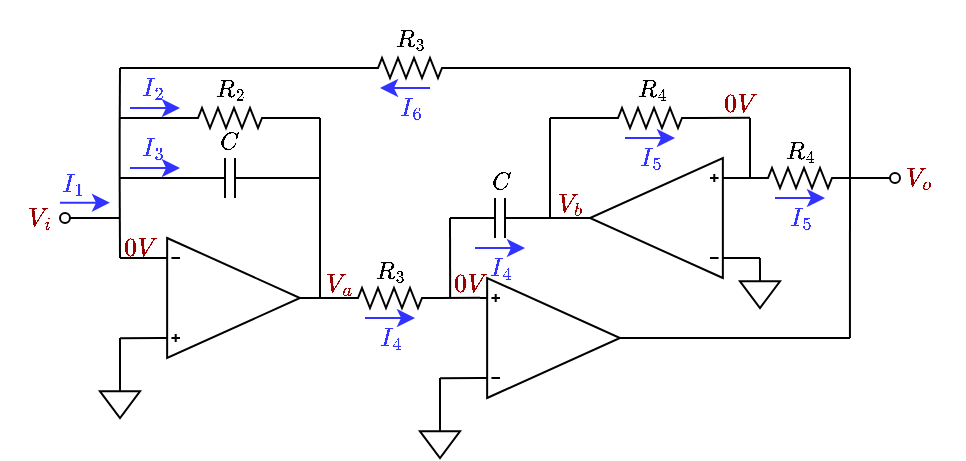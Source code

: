 <mxfile version="21.1.8" type="github">
  <diagram name="Page-1" id="16e2658f-23c8-b752-8be9-c03fbebb8bbe">
    <mxGraphModel dx="552" dy="318" grid="1" gridSize="5" guides="1" tooltips="1" connect="1" arrows="1" fold="1" page="1" pageScale="1" pageWidth="1100" pageHeight="850" background="none" math="1" shadow="0">
      <root>
        <mxCell id="0" />
        <mxCell id="1" parent="0" />
        <mxCell id="8PdN2tvjMDNjimP4uaoP-56" value="" style="edgeStyle=none;shape=connector;rounded=0;orthogonalLoop=1;jettySize=auto;html=1;labelBackgroundColor=default;strokeColor=default;fontFamily=Helvetica;fontSize=11;fontColor=default;endArrow=none;comic=0;" edge="1" parent="1" target="8PdN2tvjMDNjimP4uaoP-51">
          <mxGeometry relative="1" as="geometry">
            <mxPoint x="552.5" y="300" as="sourcePoint" />
          </mxGeometry>
        </mxCell>
        <mxCell id="8PdN2tvjMDNjimP4uaoP-57" style="edgeStyle=none;shape=connector;rounded=0;orthogonalLoop=1;jettySize=auto;html=1;exitX=1;exitY=0.5;exitDx=0;exitDy=0;exitPerimeter=0;labelBackgroundColor=default;strokeColor=default;fontFamily=Helvetica;fontSize=11;fontColor=default;endArrow=none;comic=0;" edge="1" parent="1">
          <mxGeometry relative="1" as="geometry">
            <mxPoint x="675" y="330" as="targetPoint" />
            <mxPoint x="560" y="330" as="sourcePoint" />
          </mxGeometry>
        </mxCell>
        <mxCell id="8PdN2tvjMDNjimP4uaoP-45" style="edgeStyle=none;shape=connector;rounded=0;orthogonalLoop=1;jettySize=auto;html=1;labelBackgroundColor=default;strokeColor=default;fontFamily=Helvetica;fontSize=11;fontColor=default;endArrow=none;comic=0;" edge="1" parent="1">
          <mxGeometry relative="1" as="geometry">
            <mxPoint x="310" y="330.093" as="targetPoint" />
            <mxPoint x="330" y="330" as="sourcePoint" />
          </mxGeometry>
        </mxCell>
        <mxCell id="8PdN2tvjMDNjimP4uaoP-7" value="$$C$$" style="pointerEvents=1;verticalLabelPosition=bottom;shadow=0;dashed=0;align=center;html=1;verticalAlign=top;shape=mxgraph.electrical.capacitors.capacitor_1;comic=0;fontFamily=Consolas;movableLabel=1;" vertex="1" parent="1">
          <mxGeometry x="340" y="240" width="50" height="20" as="geometry">
            <mxPoint x="-1" y="-54" as="offset" />
          </mxGeometry>
        </mxCell>
        <mxCell id="8PdN2tvjMDNjimP4uaoP-8" value="$$R_2$$" style="pointerEvents=1;verticalLabelPosition=bottom;shadow=0;dashed=0;align=center;html=1;verticalAlign=top;shape=mxgraph.electrical.resistors.resistor_2;movableLabel=1;noLabel=0;movable=1;comic=0;fontFamily=Consolas;" vertex="1" parent="1">
          <mxGeometry x="340" y="215" width="50" height="10" as="geometry">
            <mxPoint y="-45" as="offset" />
          </mxGeometry>
        </mxCell>
        <mxCell id="8PdN2tvjMDNjimP4uaoP-10" value="$$R_3$$" style="pointerEvents=1;verticalLabelPosition=bottom;shadow=0;dashed=0;align=center;html=1;verticalAlign=top;shape=mxgraph.electrical.resistors.resistor_2;comic=0;fontFamily=Consolas;movableLabel=1;" vertex="1" parent="1">
          <mxGeometry x="420" y="305" width="50" height="10" as="geometry">
            <mxPoint y="-45" as="offset" />
          </mxGeometry>
        </mxCell>
        <mxCell id="8PdN2tvjMDNjimP4uaoP-22" value="" style="endArrow=none;html=1;rounded=0;entryX=0;entryY=0.5;entryDx=0;entryDy=0;entryPerimeter=0;comic=0;" edge="1" parent="1" target="8PdN2tvjMDNjimP4uaoP-10">
          <mxGeometry width="50" height="50" relative="1" as="geometry">
            <mxPoint x="400" y="310" as="sourcePoint" />
            <mxPoint x="480" y="290" as="targetPoint" />
          </mxGeometry>
        </mxCell>
        <mxCell id="8PdN2tvjMDNjimP4uaoP-23" value="" style="endArrow=none;html=1;rounded=0;comic=0;" edge="1" parent="1">
          <mxGeometry width="50" height="50" relative="1" as="geometry">
            <mxPoint x="410" y="310" as="sourcePoint" />
            <mxPoint x="410" y="250" as="targetPoint" />
          </mxGeometry>
        </mxCell>
        <mxCell id="8PdN2tvjMDNjimP4uaoP-24" value="" style="endArrow=none;html=1;rounded=0;exitX=1;exitY=0.5;exitDx=0;exitDy=0;exitPerimeter=0;comic=0;" edge="1" parent="1" source="8PdN2tvjMDNjimP4uaoP-7">
          <mxGeometry width="50" height="50" relative="1" as="geometry">
            <mxPoint x="400" y="290" as="sourcePoint" />
            <mxPoint x="410" y="250" as="targetPoint" />
          </mxGeometry>
        </mxCell>
        <mxCell id="8PdN2tvjMDNjimP4uaoP-25" value="" style="endArrow=none;html=1;rounded=0;entryX=0;entryY=0.835;entryDx=0;entryDy=0;entryPerimeter=0;exitX=1;exitY=0.5;exitDx=0;exitDy=0;exitPerimeter=0;comic=0;" edge="1" parent="1" source="8PdN2tvjMDNjimP4uaoP-10">
          <mxGeometry width="50" height="50" relative="1" as="geometry">
            <mxPoint x="430" y="340" as="sourcePoint" />
            <mxPoint x="490" y="309.9" as="targetPoint" />
          </mxGeometry>
        </mxCell>
        <mxCell id="8PdN2tvjMDNjimP4uaoP-31" value="" style="endArrow=none;html=1;rounded=0;comic=0;" edge="1" parent="1">
          <mxGeometry width="50" height="50" relative="1" as="geometry">
            <mxPoint x="310" y="290" as="sourcePoint" />
            <mxPoint x="330" y="290" as="targetPoint" />
            <Array as="points" />
          </mxGeometry>
        </mxCell>
        <mxCell id="8PdN2tvjMDNjimP4uaoP-32" value="" style="endArrow=none;html=1;rounded=0;comic=0;" edge="1" parent="1">
          <mxGeometry width="50" height="50" relative="1" as="geometry">
            <mxPoint x="310" y="290" as="sourcePoint" />
            <mxPoint x="309.83" y="250" as="targetPoint" />
          </mxGeometry>
        </mxCell>
        <mxCell id="8PdN2tvjMDNjimP4uaoP-33" value="" style="endArrow=none;html=1;rounded=0;entryX=0;entryY=0.5;entryDx=0;entryDy=0;entryPerimeter=0;comic=0;" edge="1" parent="1" target="8PdN2tvjMDNjimP4uaoP-7">
          <mxGeometry width="50" height="50" relative="1" as="geometry">
            <mxPoint x="310" y="250" as="sourcePoint" />
            <mxPoint x="420" y="280" as="targetPoint" />
          </mxGeometry>
        </mxCell>
        <mxCell id="8PdN2tvjMDNjimP4uaoP-34" value="" style="endArrow=none;html=1;rounded=0;comic=0;" edge="1" parent="1">
          <mxGeometry width="50" height="50" relative="1" as="geometry">
            <mxPoint x="309.83" y="250" as="sourcePoint" />
            <mxPoint x="309.83" y="225" as="targetPoint" />
          </mxGeometry>
        </mxCell>
        <mxCell id="8PdN2tvjMDNjimP4uaoP-35" value="" style="endArrow=none;html=1;rounded=0;entryX=0;entryY=0.5;entryDx=0;entryDy=0;entryPerimeter=0;comic=0;" edge="1" parent="1" target="8PdN2tvjMDNjimP4uaoP-8">
          <mxGeometry width="50" height="50" relative="1" as="geometry">
            <mxPoint x="310" y="220" as="sourcePoint" />
            <mxPoint x="400" y="230" as="targetPoint" />
            <Array as="points" />
          </mxGeometry>
        </mxCell>
        <mxCell id="8PdN2tvjMDNjimP4uaoP-36" value="" style="endArrow=none;html=1;rounded=0;entryX=1;entryY=0.5;entryDx=0;entryDy=0;entryPerimeter=0;comic=0;" edge="1" parent="1" target="8PdN2tvjMDNjimP4uaoP-8">
          <mxGeometry width="50" height="50" relative="1" as="geometry">
            <mxPoint x="410" y="220" as="sourcePoint" />
            <mxPoint x="400" y="225" as="targetPoint" />
          </mxGeometry>
        </mxCell>
        <mxCell id="8PdN2tvjMDNjimP4uaoP-37" value="" style="endArrow=none;html=1;rounded=0;comic=0;" edge="1" parent="1">
          <mxGeometry width="50" height="50" relative="1" as="geometry">
            <mxPoint x="410" y="250" as="sourcePoint" />
            <mxPoint x="410" y="220" as="targetPoint" />
          </mxGeometry>
        </mxCell>
        <mxCell id="8PdN2tvjMDNjimP4uaoP-42" style="edgeStyle=none;shape=connector;rounded=0;orthogonalLoop=1;jettySize=auto;html=1;exitX=0.5;exitY=0;exitDx=0;exitDy=0;exitPerimeter=0;labelBackgroundColor=default;strokeColor=default;fontFamily=Helvetica;fontSize=11;fontColor=default;endArrow=none;comic=0;" edge="1" parent="1" source="8PdN2tvjMDNjimP4uaoP-40">
          <mxGeometry relative="1" as="geometry">
            <mxPoint x="310" y="330" as="targetPoint" />
          </mxGeometry>
        </mxCell>
        <mxCell id="8PdN2tvjMDNjimP4uaoP-40" value="" style="pointerEvents=1;verticalLabelPosition=bottom;shadow=0;dashed=0;align=center;html=1;verticalAlign=top;shape=mxgraph.electrical.signal_sources.signal_ground;comic=0;" vertex="1" parent="1">
          <mxGeometry x="300" y="350" width="20" height="20" as="geometry" />
        </mxCell>
        <mxCell id="8PdN2tvjMDNjimP4uaoP-43" style="edgeStyle=none;shape=connector;rounded=0;orthogonalLoop=1;jettySize=auto;html=1;exitX=0.5;exitY=0;exitDx=0;exitDy=0;exitPerimeter=0;labelBackgroundColor=default;strokeColor=default;fontFamily=Helvetica;fontSize=11;fontColor=default;endArrow=none;comic=0;" edge="1" parent="1" source="8PdN2tvjMDNjimP4uaoP-40">
          <mxGeometry relative="1" as="geometry">
            <mxPoint x="310" y="330" as="targetPoint" />
            <mxPoint x="310" y="350" as="sourcePoint" />
          </mxGeometry>
        </mxCell>
        <mxCell id="8PdN2tvjMDNjimP4uaoP-46" style="edgeStyle=none;shape=connector;rounded=0;orthogonalLoop=1;jettySize=auto;html=1;labelBackgroundColor=default;strokeColor=default;fontFamily=Helvetica;fontSize=11;fontColor=default;endArrow=none;comic=0;" edge="1" parent="1">
          <mxGeometry relative="1" as="geometry">
            <mxPoint x="470" y="350.093" as="targetPoint" />
            <mxPoint x="490" y="350" as="sourcePoint" />
          </mxGeometry>
        </mxCell>
        <mxCell id="8PdN2tvjMDNjimP4uaoP-47" style="edgeStyle=none;shape=connector;rounded=0;orthogonalLoop=1;jettySize=auto;html=1;exitX=0.5;exitY=0;exitDx=0;exitDy=0;exitPerimeter=0;labelBackgroundColor=default;strokeColor=default;fontFamily=Helvetica;fontSize=11;fontColor=default;endArrow=none;comic=0;" edge="1" parent="1" source="8PdN2tvjMDNjimP4uaoP-48">
          <mxGeometry relative="1" as="geometry">
            <mxPoint x="470" y="350" as="targetPoint" />
          </mxGeometry>
        </mxCell>
        <mxCell id="8PdN2tvjMDNjimP4uaoP-48" value="" style="pointerEvents=1;verticalLabelPosition=bottom;shadow=0;dashed=0;align=center;html=1;verticalAlign=top;shape=mxgraph.electrical.signal_sources.signal_ground;comic=0;" vertex="1" parent="1">
          <mxGeometry x="460" y="370" width="20" height="20" as="geometry" />
        </mxCell>
        <mxCell id="8PdN2tvjMDNjimP4uaoP-49" style="edgeStyle=none;shape=connector;rounded=0;orthogonalLoop=1;jettySize=auto;html=1;exitX=0.5;exitY=0;exitDx=0;exitDy=0;exitPerimeter=0;labelBackgroundColor=default;strokeColor=default;fontFamily=Helvetica;fontSize=11;fontColor=default;endArrow=none;comic=0;" edge="1" parent="1" source="8PdN2tvjMDNjimP4uaoP-48">
          <mxGeometry relative="1" as="geometry">
            <mxPoint x="470" y="350" as="targetPoint" />
            <mxPoint x="470" y="370" as="sourcePoint" />
          </mxGeometry>
        </mxCell>
        <mxCell id="8PdN2tvjMDNjimP4uaoP-55" style="edgeStyle=none;shape=connector;rounded=0;orthogonalLoop=1;jettySize=auto;html=1;exitX=1;exitY=0.5;exitDx=0;exitDy=0;exitPerimeter=0;entryX=1;entryY=0.5;entryDx=0;entryDy=0;entryPerimeter=0;labelBackgroundColor=default;strokeColor=default;fontFamily=Helvetica;fontSize=11;fontColor=default;endArrow=none;comic=0;" edge="1" parent="1" source="8PdN2tvjMDNjimP4uaoP-51" target="8PdN2tvjMDNjimP4uaoP-52">
          <mxGeometry relative="1" as="geometry" />
        </mxCell>
        <mxCell id="8PdN2tvjMDNjimP4uaoP-61" style="edgeStyle=none;shape=connector;rounded=0;orthogonalLoop=1;jettySize=auto;html=1;entryX=0;entryY=0.5;entryDx=0;entryDy=0;entryPerimeter=0;labelBackgroundColor=default;strokeColor=default;fontFamily=Helvetica;fontSize=11;fontColor=default;endArrow=none;comic=0;" edge="1" parent="1" target="8PdN2tvjMDNjimP4uaoP-58">
          <mxGeometry relative="1" as="geometry">
            <mxPoint x="615" y="250" as="sourcePoint" />
          </mxGeometry>
        </mxCell>
        <mxCell id="8PdN2tvjMDNjimP4uaoP-81" style="edgeStyle=none;shape=connector;rounded=0;orthogonalLoop=1;jettySize=auto;html=1;labelBackgroundColor=default;strokeColor=default;fontFamily=Helvetica;fontSize=11;fontColor=default;endArrow=none;comic=0;" edge="1" parent="1">
          <mxGeometry relative="1" as="geometry">
            <mxPoint x="630" y="290" as="targetPoint" />
            <mxPoint x="615" y="290" as="sourcePoint" />
          </mxGeometry>
        </mxCell>
        <mxCell id="8PdN2tvjMDNjimP4uaoP-51" value="" style="verticalLabelPosition=bottom;shadow=0;dashed=0;align=center;html=1;verticalAlign=top;shape=stencil(pVXbcoMgFPwaHpsRyEUfU9u+9huIIZUJgoMkaf++R9E2qGGMzjjOnD26uy4cRDStclZyRCJWlTyziL4hQq7MCHaQABPo5A5MIlcqVnCHfJbcMCu0YhLwfVHCHbuHKmv0md/E0bZvC5VzI6zr3lrGuC7pO4r2ANYXTTOtFPgA0srr3PWBmwllPStCvThqsCQKbrlxeOv526t+2mqFtxuHIPLxnBoirzP0YjpPT1/sBDXcU5unBTCsncRTPm+1xaQfKV6iSmaqxsm4Kk0BebSlaHpg2fnL6Is6jnotWb17B42uXegr/7e18S2FUugIpFB3BG4a/hjWweUbp/A9JJNMZFJXPLBggA9yaNAH4dH0pA0PpHoSUrrjIaD6VPT+mOHFwU1jCHnYLfYwjcH3EC/OAa8XBxEvDqJnYk4S2D8Ld2SGix5FHD7Xxsak6z3c7c1rg3FpUPdbboBf);flipV=1;flipH=1;comic=0;fontFamily=Consolas;" vertex="1" parent="1">
          <mxGeometry x="545" y="240" width="70" height="60" as="geometry" />
        </mxCell>
        <mxCell id="8PdN2tvjMDNjimP4uaoP-53" style="edgeStyle=none;shape=connector;rounded=0;orthogonalLoop=1;jettySize=auto;html=1;exitX=0;exitY=0.5;exitDx=0;exitDy=0;exitPerimeter=0;labelBackgroundColor=default;strokeColor=default;fontFamily=Helvetica;fontSize=11;fontColor=default;endArrow=none;comic=0;" edge="1" parent="1" source="8PdN2tvjMDNjimP4uaoP-52">
          <mxGeometry relative="1" as="geometry">
            <mxPoint x="475.077" y="310" as="targetPoint" />
          </mxGeometry>
        </mxCell>
        <mxCell id="8PdN2tvjMDNjimP4uaoP-71" style="edgeStyle=none;shape=connector;rounded=0;orthogonalLoop=1;jettySize=auto;html=1;exitX=1;exitY=0.5;exitDx=0;exitDy=0;exitPerimeter=0;labelBackgroundColor=default;strokeColor=default;fontFamily=Helvetica;fontSize=11;fontColor=default;endArrow=none;comic=0;" edge="1" parent="1" source="8PdN2tvjMDNjimP4uaoP-52">
          <mxGeometry relative="1" as="geometry">
            <mxPoint x="525" y="220" as="targetPoint" />
          </mxGeometry>
        </mxCell>
        <mxCell id="8PdN2tvjMDNjimP4uaoP-52" value="$$C$$" style="pointerEvents=1;verticalLabelPosition=bottom;shadow=0;dashed=0;align=center;html=1;verticalAlign=top;shape=mxgraph.electrical.capacitors.capacitor_1;comic=0;fontFamily=Consolas;movableLabel=1;" vertex="1" parent="1">
          <mxGeometry x="475" y="260" width="50" height="20" as="geometry">
            <mxPoint y="-54" as="offset" />
          </mxGeometry>
        </mxCell>
        <mxCell id="8PdN2tvjMDNjimP4uaoP-62" style="edgeStyle=none;shape=connector;rounded=0;orthogonalLoop=1;jettySize=auto;html=1;exitX=1;exitY=0.5;exitDx=0;exitDy=0;exitPerimeter=0;labelBackgroundColor=default;strokeColor=default;fontFamily=Helvetica;fontSize=11;fontColor=default;endArrow=none;comic=0;" edge="1" parent="1" source="8PdN2tvjMDNjimP4uaoP-58">
          <mxGeometry relative="1" as="geometry">
            <mxPoint x="674.962" y="330" as="targetPoint" />
          </mxGeometry>
        </mxCell>
        <mxCell id="8PdN2tvjMDNjimP4uaoP-63" style="edgeStyle=none;shape=connector;rounded=0;orthogonalLoop=1;jettySize=auto;html=1;exitX=1;exitY=0.5;exitDx=0;exitDy=0;exitPerimeter=0;labelBackgroundColor=default;strokeColor=default;fontFamily=Helvetica;fontSize=11;fontColor=default;endArrow=none;comic=0;" edge="1" parent="1" source="8PdN2tvjMDNjimP4uaoP-58">
          <mxGeometry relative="1" as="geometry">
            <mxPoint x="675" y="195" as="targetPoint" />
          </mxGeometry>
        </mxCell>
        <mxCell id="8PdN2tvjMDNjimP4uaoP-90" style="edgeStyle=none;shape=connector;rounded=0;orthogonalLoop=1;jettySize=auto;html=1;exitX=1;exitY=0.5;exitDx=0;exitDy=0;exitPerimeter=0;labelBackgroundColor=default;strokeColor=default;fontFamily=Helvetica;fontSize=11;fontColor=default;endArrow=none;" edge="1" parent="1" source="8PdN2tvjMDNjimP4uaoP-58" target="8PdN2tvjMDNjimP4uaoP-91">
          <mxGeometry relative="1" as="geometry">
            <mxPoint x="705" y="250" as="targetPoint" />
          </mxGeometry>
        </mxCell>
        <mxCell id="8PdN2tvjMDNjimP4uaoP-58" value="$$R_4$$" style="pointerEvents=1;verticalLabelPosition=bottom;shadow=0;dashed=0;align=center;html=1;verticalAlign=top;shape=mxgraph.electrical.resistors.resistor_2;comic=0;movableLabel=1;fontFamily=Consolas;" vertex="1" parent="1">
          <mxGeometry x="625" y="245" width="50" height="10" as="geometry">
            <mxPoint y="-44" as="offset" />
          </mxGeometry>
        </mxCell>
        <mxCell id="8PdN2tvjMDNjimP4uaoP-65" style="edgeStyle=none;shape=connector;rounded=0;orthogonalLoop=1;jettySize=auto;html=1;exitX=1;exitY=0.5;exitDx=0;exitDy=0;exitPerimeter=0;labelBackgroundColor=default;strokeColor=default;fontFamily=Helvetica;fontSize=11;fontColor=default;endArrow=none;comic=0;" edge="1" parent="1" source="8PdN2tvjMDNjimP4uaoP-64">
          <mxGeometry relative="1" as="geometry">
            <mxPoint x="675" y="195" as="targetPoint" />
          </mxGeometry>
        </mxCell>
        <mxCell id="8PdN2tvjMDNjimP4uaoP-66" style="edgeStyle=none;shape=connector;rounded=0;orthogonalLoop=1;jettySize=auto;html=1;exitX=0;exitY=0.5;exitDx=0;exitDy=0;exitPerimeter=0;labelBackgroundColor=default;strokeColor=default;fontFamily=Helvetica;fontSize=11;fontColor=default;endArrow=none;comic=0;" edge="1" parent="1" source="8PdN2tvjMDNjimP4uaoP-64">
          <mxGeometry relative="1" as="geometry">
            <mxPoint x="310" y="195" as="targetPoint" />
          </mxGeometry>
        </mxCell>
        <mxCell id="8PdN2tvjMDNjimP4uaoP-64" value="$$R_3$$" style="pointerEvents=1;verticalLabelPosition=bottom;shadow=0;dashed=0;align=center;html=1;verticalAlign=top;shape=mxgraph.electrical.resistors.resistor_2;comic=0;fontFamily=Consolas;movableLabel=1;" vertex="1" parent="1">
          <mxGeometry x="430" y="190" width="50" height="10" as="geometry">
            <mxPoint y="-46" as="offset" />
          </mxGeometry>
        </mxCell>
        <mxCell id="8PdN2tvjMDNjimP4uaoP-68" value="" style="edgeStyle=none;orthogonalLoop=1;jettySize=auto;html=1;rounded=0;labelBackgroundColor=default;strokeColor=default;fontFamily=Helvetica;fontSize=11;fontColor=default;endArrow=none;shape=connector;comic=0;" edge="1" parent="1">
          <mxGeometry width="80" relative="1" as="geometry">
            <mxPoint x="310" y="195" as="sourcePoint" />
            <mxPoint x="309.83" y="225" as="targetPoint" />
            <Array as="points" />
          </mxGeometry>
        </mxCell>
        <mxCell id="8PdN2tvjMDNjimP4uaoP-73" style="edgeStyle=none;shape=connector;rounded=0;orthogonalLoop=1;jettySize=auto;html=1;exitX=1;exitY=0.5;exitDx=0;exitDy=0;exitPerimeter=0;labelBackgroundColor=default;strokeColor=default;fontFamily=Helvetica;fontSize=11;fontColor=default;endArrow=none;comic=0;" edge="1" parent="1" source="8PdN2tvjMDNjimP4uaoP-69">
          <mxGeometry relative="1" as="geometry">
            <mxPoint x="625" y="219.909" as="targetPoint" />
          </mxGeometry>
        </mxCell>
        <mxCell id="8PdN2tvjMDNjimP4uaoP-89" style="edgeStyle=none;shape=connector;rounded=0;orthogonalLoop=1;jettySize=auto;html=1;exitX=0;exitY=0.5;exitDx=0;exitDy=0;exitPerimeter=0;labelBackgroundColor=default;strokeColor=default;fontFamily=Helvetica;fontSize=11;fontColor=default;endArrow=none;" edge="1" parent="1" source="8PdN2tvjMDNjimP4uaoP-69">
          <mxGeometry relative="1" as="geometry">
            <mxPoint x="525" y="219.951" as="targetPoint" />
          </mxGeometry>
        </mxCell>
        <mxCell id="8PdN2tvjMDNjimP4uaoP-69" value="$$R_4$$" style="pointerEvents=1;verticalLabelPosition=bottom;shadow=0;dashed=0;align=center;html=1;verticalAlign=top;shape=mxgraph.electrical.resistors.resistor_2;comic=0;fontFamily=Consolas;movableLabel=1;" vertex="1" parent="1">
          <mxGeometry x="550" y="215" width="50" height="10" as="geometry">
            <mxPoint x="1" y="-45" as="offset" />
          </mxGeometry>
        </mxCell>
        <mxCell id="8PdN2tvjMDNjimP4uaoP-76" value="" style="edgeStyle=none;orthogonalLoop=1;jettySize=auto;html=1;rounded=0;labelBackgroundColor=default;strokeColor=default;fontFamily=Helvetica;fontSize=11;fontColor=default;endArrow=none;shape=connector;entryX=0;entryY=0.5;entryDx=0;entryDy=0;entryPerimeter=0;comic=0;" edge="1" parent="1" target="8PdN2tvjMDNjimP4uaoP-58">
          <mxGeometry width="80" relative="1" as="geometry">
            <mxPoint x="625" y="220" as="sourcePoint" />
            <mxPoint x="705" y="220" as="targetPoint" />
            <Array as="points" />
          </mxGeometry>
        </mxCell>
        <mxCell id="8PdN2tvjMDNjimP4uaoP-77" value="" style="verticalLabelPosition=bottom;shadow=0;dashed=0;align=center;html=1;verticalAlign=top;shape=stencil(pVXbcoMgFPwaHpsRyEUfU9u+9huIIZUJgoMkaf++R9E2qGGMzjjOnD26uy4cRDStclZyRCJWlTyziL4hQq7MCHaQABPo5A5MIlcqVnCHfJbcMCu0YhLwfVHCHbuHKmv0md/E0bZvC5VzI6zr3lrGuC7pO4r2ANYXTTOtFPgA0srr3PWBmwllPStCvThqsCQKbrlxeOv526t+2mqFtxuHIPLxnBoirzP0YjpPT1/sBDXcU5unBTCsncRTPm+1xaQfKV6iSmaqxsm4Kk0BebSlaHpg2fnL6Is6jnotWb17B42uXegr/7e18S2FUugIpFB3BG4a/hjWweUbp/A9JJNMZFJXPLBggA9yaNAH4dH0pA0PpHoSUrrjIaD6VPT+mOHFwU1jCHnYLfYwjcH3EC/OAa8XBxEvDqJnYk4S2D8Ld2SGix5FHD7Xxsak6z3c7c1rg3FpUPdbboBf);flipV=1;flipH=0;comic=0;fontFamily=Consolas;" vertex="1" parent="1">
          <mxGeometry x="490" y="300" width="70" height="60" as="geometry" />
        </mxCell>
        <mxCell id="8PdN2tvjMDNjimP4uaoP-78" value="" style="verticalLabelPosition=bottom;shadow=0;dashed=0;align=center;html=1;verticalAlign=top;shape=stencil(pVXbcoMgFPwaHpsRyEUfU9u+9huIIZUJgoMkaf++R9E2qGGMzjjOnD26uy4cRDStclZyRCJWlTyziL4hQq7MCHaQABPo5A5MIlcqVnCHfJbcMCu0YhLwfVHCHbuHKmv0md/E0bZvC5VzI6zr3lrGuC7pO4r2ANYXTTOtFPgA0srr3PWBmwllPStCvThqsCQKbrlxeOv526t+2mqFtxuHIPLxnBoirzP0YjpPT1/sBDXcU5unBTCsncRTPm+1xaQfKV6iSmaqxsm4Kk0BebSlaHpg2fnL6Is6jnotWb17B42uXegr/7e18S2FUugIpFB3BG4a/hjWweUbp/A9JJNMZFJXPLBggA9yaNAH4dH0pA0PpHoSUrrjIaD6VPT+mOHFwU1jCHnYLfYwjcH3EC/OAa8XBxEvDqJnYk4S2D8Ld2SGix5FHD7Xxsak6z3c7c1rg3FpUPdbboBf);flipV=0;flipH=0;comic=0;fontFamily=Consolas;" vertex="1" parent="1">
          <mxGeometry x="330" y="280" width="70" height="60" as="geometry" />
        </mxCell>
        <mxCell id="8PdN2tvjMDNjimP4uaoP-80" style="edgeStyle=none;shape=connector;rounded=0;orthogonalLoop=1;jettySize=auto;html=1;exitX=0.5;exitY=0;exitDx=0;exitDy=0;exitPerimeter=0;labelBackgroundColor=default;strokeColor=default;fontFamily=Helvetica;fontSize=11;fontColor=default;endArrow=none;comic=0;" edge="1" parent="1" source="8PdN2tvjMDNjimP4uaoP-79">
          <mxGeometry relative="1" as="geometry">
            <mxPoint x="629.971" y="290" as="targetPoint" />
          </mxGeometry>
        </mxCell>
        <mxCell id="8PdN2tvjMDNjimP4uaoP-79" value="" style="pointerEvents=1;verticalLabelPosition=bottom;shadow=0;dashed=0;align=center;html=1;verticalAlign=top;shape=mxgraph.electrical.signal_sources.signal_ground;comic=0;" vertex="1" parent="1">
          <mxGeometry x="620" y="295" width="20" height="20" as="geometry" />
        </mxCell>
        <mxCell id="8PdN2tvjMDNjimP4uaoP-91" value="" style="ellipse;whiteSpace=wrap;html=1;aspect=fixed;fontFamily=Helvetica;fontSize=11;fontColor=default;" vertex="1" parent="1">
          <mxGeometry x="695" y="247.5" width="5" height="5" as="geometry" />
        </mxCell>
        <mxCell id="8PdN2tvjMDNjimP4uaoP-98" style="edgeStyle=none;shape=connector;rounded=0;orthogonalLoop=1;jettySize=auto;html=1;exitX=1;exitY=0.5;exitDx=0;exitDy=0;labelBackgroundColor=default;strokeColor=default;fontFamily=Helvetica;fontSize=11;fontColor=default;endArrow=none;" edge="1" parent="1" source="8PdN2tvjMDNjimP4uaoP-97">
          <mxGeometry relative="1" as="geometry">
            <mxPoint x="310" y="270.061" as="targetPoint" />
          </mxGeometry>
        </mxCell>
        <mxCell id="8PdN2tvjMDNjimP4uaoP-97" value="" style="ellipse;whiteSpace=wrap;html=1;aspect=fixed;fontFamily=Helvetica;fontSize=11;fontColor=default;" vertex="1" parent="1">
          <mxGeometry x="280" y="267.5" width="5" height="5" as="geometry" />
        </mxCell>
        <mxCell id="8PdN2tvjMDNjimP4uaoP-100" value="$$V_a$$" style="text;html=1;strokeColor=none;fillColor=none;align=center;verticalAlign=middle;whiteSpace=wrap;rounded=0;fontSize=11;fontFamily=Helvetica;fontColor=#990000;" vertex="1" parent="1">
          <mxGeometry x="410" y="295" width="20" height="15" as="geometry" />
        </mxCell>
        <mxCell id="8PdN2tvjMDNjimP4uaoP-109" value="$$V_b$$" style="text;html=1;strokeColor=none;fillColor=none;align=center;verticalAlign=middle;whiteSpace=wrap;rounded=0;fontSize=11;fontFamily=Helvetica;fontColor=#990000;" vertex="1" parent="1">
          <mxGeometry x="525" y="255" width="20" height="15" as="geometry" />
        </mxCell>
        <mxCell id="8PdN2tvjMDNjimP4uaoP-110" value="" style="endArrow=classic;html=1;rounded=0;labelBackgroundColor=default;strokeColor=#3333FF;fontFamily=Helvetica;fontSize=11;fontColor=#3333FF;shape=connector;" edge="1" parent="1">
          <mxGeometry width="50" height="50" relative="1" as="geometry">
            <mxPoint x="280" y="262.36" as="sourcePoint" />
            <mxPoint x="305" y="262.36" as="targetPoint" />
          </mxGeometry>
        </mxCell>
        <mxCell id="8PdN2tvjMDNjimP4uaoP-111" value="$$I_1$$" style="edgeLabel;html=1;align=center;verticalAlign=middle;resizable=0;points=[];fontSize=11;fontFamily=Helvetica;fontColor=#3333FF;labelBackgroundColor=none;" vertex="1" connectable="0" parent="8PdN2tvjMDNjimP4uaoP-110">
          <mxGeometry x="-0.336" y="1" relative="1" as="geometry">
            <mxPoint x="-3" y="-9" as="offset" />
          </mxGeometry>
        </mxCell>
        <mxCell id="8PdN2tvjMDNjimP4uaoP-113" value="$$V_i$$" style="text;html=1;strokeColor=none;fillColor=none;align=center;verticalAlign=middle;whiteSpace=wrap;rounded=0;fontSize=11;fontFamily=Helvetica;fontColor=#990000;" vertex="1" parent="1">
          <mxGeometry x="260" y="262.5" width="20" height="15" as="geometry" />
        </mxCell>
        <mxCell id="8PdN2tvjMDNjimP4uaoP-114" value="$$V_o$$" style="text;html=1;strokeColor=none;fillColor=none;align=center;verticalAlign=middle;whiteSpace=wrap;rounded=0;fontSize=11;fontFamily=Helvetica;fontColor=#990000;" vertex="1" parent="1">
          <mxGeometry x="700" y="242.5" width="20" height="15" as="geometry" />
        </mxCell>
        <mxCell id="8PdN2tvjMDNjimP4uaoP-115" value="" style="endArrow=classic;html=1;rounded=0;labelBackgroundColor=default;strokeColor=#3333FF;fontFamily=Helvetica;fontSize=11;fontColor=#3333FF;shape=connector;" edge="1" parent="1">
          <mxGeometry width="50" height="50" relative="1" as="geometry">
            <mxPoint x="315" y="245" as="sourcePoint" />
            <mxPoint x="340" y="245" as="targetPoint" />
          </mxGeometry>
        </mxCell>
        <mxCell id="8PdN2tvjMDNjimP4uaoP-116" value="$$I_3$$" style="edgeLabel;html=1;align=center;verticalAlign=middle;resizable=0;points=[];fontSize=11;fontFamily=Helvetica;fontColor=#3333FF;labelBackgroundColor=none;" vertex="1" connectable="0" parent="8PdN2tvjMDNjimP4uaoP-115">
          <mxGeometry x="-0.336" y="1" relative="1" as="geometry">
            <mxPoint x="2" y="-9" as="offset" />
          </mxGeometry>
        </mxCell>
        <mxCell id="8PdN2tvjMDNjimP4uaoP-117" value="" style="endArrow=classic;html=1;rounded=0;labelBackgroundColor=default;strokeColor=#3333FF;fontFamily=Helvetica;fontSize=11;fontColor=#3333FF;shape=connector;" edge="1" parent="1">
          <mxGeometry width="50" height="50" relative="1" as="geometry">
            <mxPoint x="315" y="215" as="sourcePoint" />
            <mxPoint x="340" y="215" as="targetPoint" />
          </mxGeometry>
        </mxCell>
        <mxCell id="8PdN2tvjMDNjimP4uaoP-118" value="$$I_2$$" style="edgeLabel;html=1;align=center;verticalAlign=middle;resizable=0;points=[];fontSize=11;fontFamily=Helvetica;fontColor=#3333FF;labelBackgroundColor=none;" vertex="1" connectable="0" parent="8PdN2tvjMDNjimP4uaoP-117">
          <mxGeometry x="-0.336" y="1" relative="1" as="geometry">
            <mxPoint x="2" y="-9" as="offset" />
          </mxGeometry>
        </mxCell>
        <mxCell id="8PdN2tvjMDNjimP4uaoP-120" value="" style="endArrow=classic;html=1;rounded=0;labelBackgroundColor=default;strokeColor=#3333FF;fontFamily=Helvetica;fontSize=11;fontColor=#3333FF;shape=connector;" edge="1" parent="1">
          <mxGeometry width="50" height="50" relative="1" as="geometry">
            <mxPoint x="432.5" y="320" as="sourcePoint" />
            <mxPoint x="457.5" y="320" as="targetPoint" />
          </mxGeometry>
        </mxCell>
        <mxCell id="8PdN2tvjMDNjimP4uaoP-121" value="$$I_4$$" style="edgeLabel;html=1;align=center;verticalAlign=middle;resizable=0;points=[];fontSize=11;fontFamily=Helvetica;fontColor=#3333FF;labelBackgroundColor=none;" vertex="1" connectable="0" parent="8PdN2tvjMDNjimP4uaoP-120">
          <mxGeometry x="-0.336" y="1" relative="1" as="geometry">
            <mxPoint x="4" y="11" as="offset" />
          </mxGeometry>
        </mxCell>
        <mxCell id="8PdN2tvjMDNjimP4uaoP-122" value="" style="endArrow=classic;html=1;rounded=0;labelBackgroundColor=default;strokeColor=#3333FF;fontFamily=Helvetica;fontSize=11;fontColor=#3333FF;shape=connector;" edge="1" parent="1">
          <mxGeometry width="50" height="50" relative="1" as="geometry">
            <mxPoint x="487.5" y="285" as="sourcePoint" />
            <mxPoint x="512.5" y="285" as="targetPoint" />
          </mxGeometry>
        </mxCell>
        <mxCell id="8PdN2tvjMDNjimP4uaoP-123" value="$$I_4$$" style="edgeLabel;html=1;align=center;verticalAlign=middle;resizable=0;points=[];fontSize=11;fontFamily=Helvetica;fontColor=#3333FF;labelBackgroundColor=none;" vertex="1" connectable="0" parent="8PdN2tvjMDNjimP4uaoP-122">
          <mxGeometry x="-0.336" y="1" relative="1" as="geometry">
            <mxPoint x="4" y="11" as="offset" />
          </mxGeometry>
        </mxCell>
        <mxCell id="8PdN2tvjMDNjimP4uaoP-124" value="" style="endArrow=classic;html=1;rounded=0;labelBackgroundColor=default;strokeColor=#3333FF;fontFamily=Helvetica;fontSize=11;fontColor=#3333FF;shape=connector;" edge="1" parent="1">
          <mxGeometry width="50" height="50" relative="1" as="geometry">
            <mxPoint x="562.5" y="230" as="sourcePoint" />
            <mxPoint x="587.5" y="230" as="targetPoint" />
          </mxGeometry>
        </mxCell>
        <mxCell id="8PdN2tvjMDNjimP4uaoP-125" value="$$I_5$$" style="edgeLabel;html=1;align=center;verticalAlign=middle;resizable=0;points=[];fontSize=11;fontFamily=Helvetica;fontColor=#3333FF;labelBackgroundColor=none;" vertex="1" connectable="0" parent="8PdN2tvjMDNjimP4uaoP-124">
          <mxGeometry x="-0.336" y="1" relative="1" as="geometry">
            <mxPoint x="4" y="11" as="offset" />
          </mxGeometry>
        </mxCell>
        <mxCell id="8PdN2tvjMDNjimP4uaoP-126" value="" style="endArrow=classic;html=1;rounded=0;labelBackgroundColor=default;strokeColor=#3333FF;fontFamily=Helvetica;fontSize=11;fontColor=#3333FF;shape=connector;" edge="1" parent="1">
          <mxGeometry width="50" height="50" relative="1" as="geometry">
            <mxPoint x="637.5" y="260" as="sourcePoint" />
            <mxPoint x="662.5" y="260" as="targetPoint" />
          </mxGeometry>
        </mxCell>
        <mxCell id="8PdN2tvjMDNjimP4uaoP-127" value="$$I_5$$" style="edgeLabel;html=1;align=center;verticalAlign=middle;resizable=0;points=[];fontSize=11;fontFamily=Helvetica;fontColor=#3333FF;labelBackgroundColor=none;" vertex="1" connectable="0" parent="8PdN2tvjMDNjimP4uaoP-126">
          <mxGeometry x="-0.336" y="1" relative="1" as="geometry">
            <mxPoint x="4" y="11" as="offset" />
          </mxGeometry>
        </mxCell>
        <mxCell id="8PdN2tvjMDNjimP4uaoP-129" value="" style="endArrow=classic;html=1;rounded=0;labelBackgroundColor=default;strokeColor=#3333FF;fontFamily=Helvetica;fontSize=11;fontColor=#3333FF;shape=connector;" edge="1" parent="1">
          <mxGeometry width="50" height="50" relative="1" as="geometry">
            <mxPoint x="465" y="205" as="sourcePoint" />
            <mxPoint x="440" y="205" as="targetPoint" />
          </mxGeometry>
        </mxCell>
        <mxCell id="8PdN2tvjMDNjimP4uaoP-130" value="$$I_6$$" style="edgeLabel;html=1;align=center;verticalAlign=middle;resizable=0;points=[];fontSize=11;fontFamily=Helvetica;fontColor=#3333FF;labelBackgroundColor=none;" vertex="1" connectable="0" parent="8PdN2tvjMDNjimP4uaoP-129">
          <mxGeometry x="-0.336" y="1" relative="1" as="geometry">
            <mxPoint x="-2" y="9" as="offset" />
          </mxGeometry>
        </mxCell>
        <mxCell id="8PdN2tvjMDNjimP4uaoP-131" value="$$0V$$" style="text;html=1;strokeColor=none;fillColor=none;align=center;verticalAlign=middle;whiteSpace=wrap;rounded=0;fontSize=11;fontFamily=Helvetica;fontColor=#990000;" vertex="1" parent="1">
          <mxGeometry x="310" y="277.5" width="20" height="15" as="geometry" />
        </mxCell>
        <mxCell id="8PdN2tvjMDNjimP4uaoP-132" value="$$0V$$" style="text;html=1;strokeColor=none;fillColor=none;align=center;verticalAlign=middle;whiteSpace=wrap;rounded=0;fontSize=11;fontFamily=Helvetica;fontColor=#990000;" vertex="1" parent="1">
          <mxGeometry x="475" y="295" width="20" height="15" as="geometry" />
        </mxCell>
        <mxCell id="8PdN2tvjMDNjimP4uaoP-133" value="$$0V$$" style="text;html=1;strokeColor=none;fillColor=none;align=center;verticalAlign=middle;whiteSpace=wrap;rounded=0;fontSize=11;fontFamily=Helvetica;fontColor=#990000;" vertex="1" parent="1">
          <mxGeometry x="610" y="205" width="20" height="15" as="geometry" />
        </mxCell>
      </root>
    </mxGraphModel>
  </diagram>
</mxfile>

